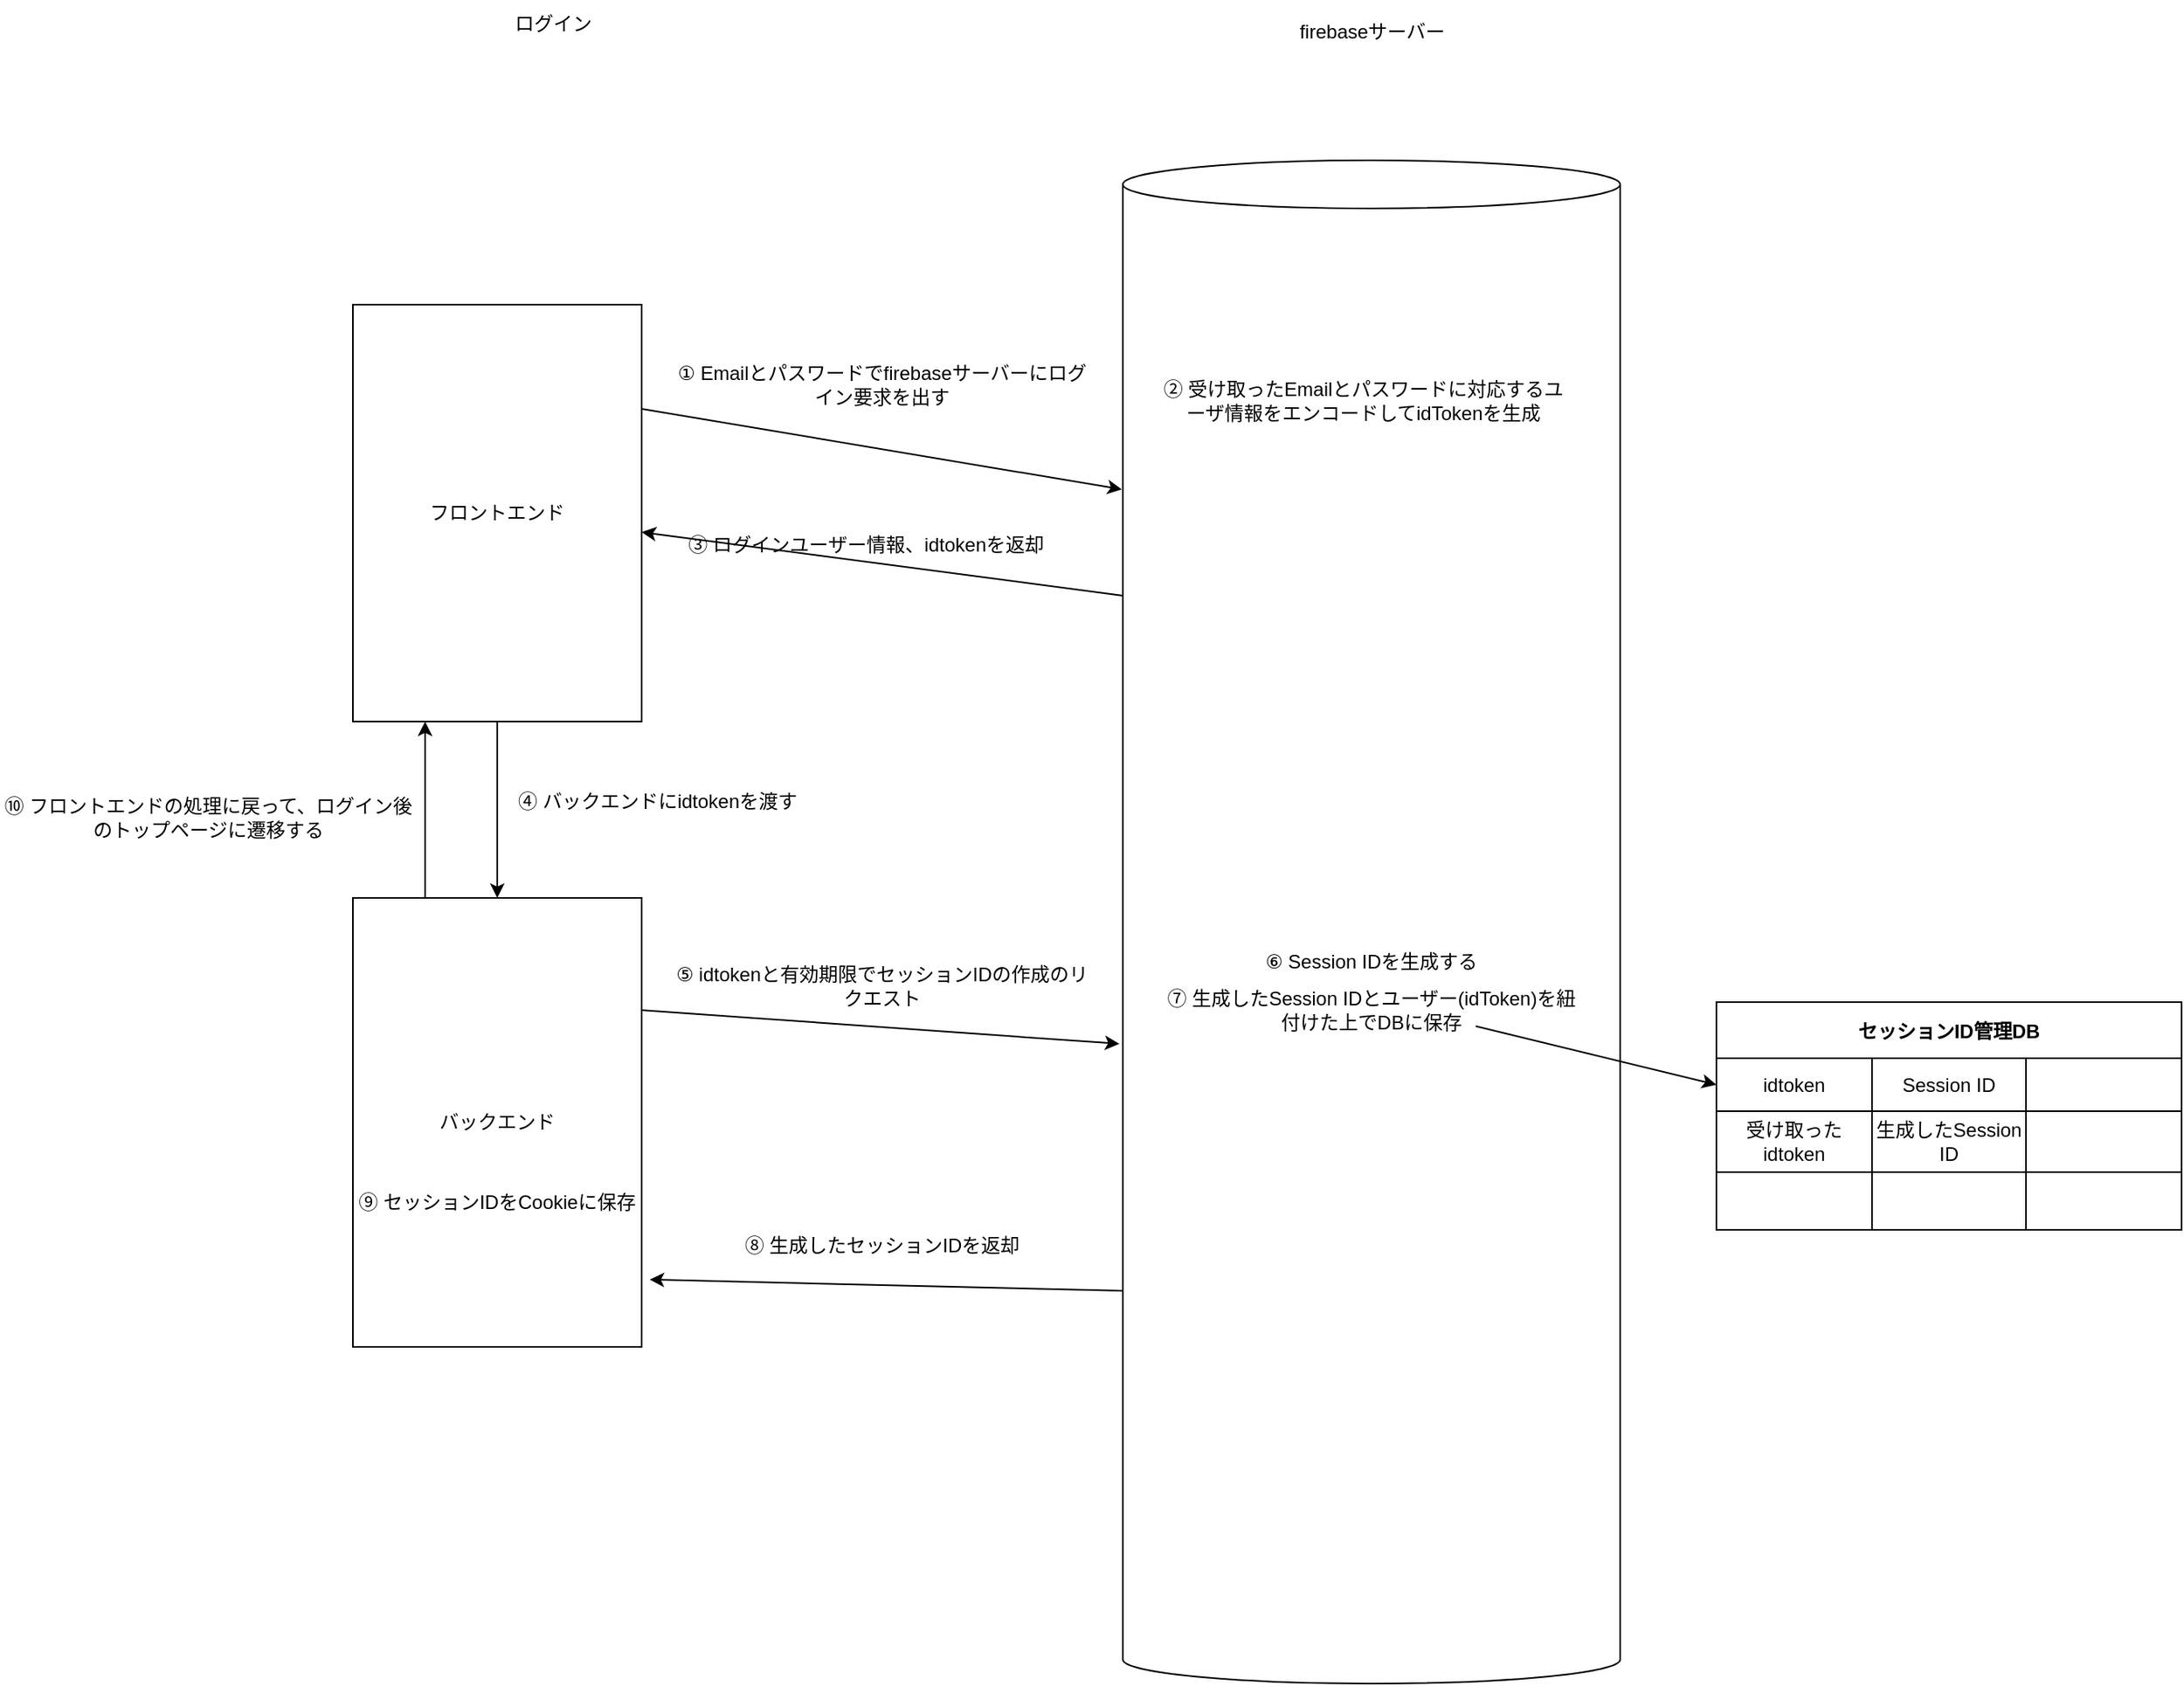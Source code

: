 <mxfile>
    <diagram id="KMWe3To8BXBOkswoU09a" name="ページ1">
        <mxGraphModel dx="415" dy="1403" grid="1" gridSize="10" guides="1" tooltips="0" connect="1" arrows="1" fold="1" page="0" pageScale="1" pageWidth="827" pageHeight="1169" math="0" shadow="0">
            <root>
                <mxCell id="0"/>
                <mxCell id="1" parent="0"/>
                <mxCell id="90" style="edgeStyle=none;html=1;exitX=0.5;exitY=1;exitDx=0;exitDy=0;entryX=0.5;entryY=0;entryDx=0;entryDy=0;" parent="1" source="77" target="78" edge="1">
                    <mxGeometry relative="1" as="geometry"/>
                </mxCell>
                <mxCell id="77" value="フロントエンド" style="whiteSpace=wrap;html=1;" parent="1" vertex="1">
                    <mxGeometry x="810" y="-380" width="180" height="260" as="geometry"/>
                </mxCell>
                <mxCell id="82" style="edgeStyle=none;html=1;exitX=0.006;exitY=0.286;exitDx=0;exitDy=0;exitPerimeter=0;" parent="1" source="16" target="77" edge="1">
                    <mxGeometry relative="1" as="geometry"/>
                </mxCell>
                <mxCell id="110" style="edgeStyle=none;html=1;exitX=0;exitY=0;exitDx=0;exitDy=705;exitPerimeter=0;" parent="1" source="16" edge="1">
                    <mxGeometry relative="1" as="geometry">
                        <mxPoint x="995" y="228" as="targetPoint"/>
                    </mxGeometry>
                </mxCell>
                <mxCell id="16" value="" style="shape=cylinder3;whiteSpace=wrap;html=1;boundedLbl=1;backgroundOutline=1;size=15;" parent="1" vertex="1">
                    <mxGeometry x="1290" y="-470" width="310" height="950" as="geometry"/>
                </mxCell>
                <mxCell id="24" value="ログイン" style="text;html=1;strokeColor=none;fillColor=none;align=center;verticalAlign=middle;whiteSpace=wrap;rounded=0;" parent="1" vertex="1">
                    <mxGeometry x="900" y="-570" width="70" height="30" as="geometry"/>
                </mxCell>
                <mxCell id="27" value="&lt;span&gt;firebaseサーバー&lt;/span&gt;" style="text;html=1;align=center;verticalAlign=middle;resizable=0;points=[];autosize=1;strokeColor=none;" parent="1" vertex="1">
                    <mxGeometry x="1390" y="-560" width="110" height="20" as="geometry"/>
                </mxCell>
                <mxCell id="79" style="edgeStyle=none;html=1;exitX=1;exitY=0.25;exitDx=0;exitDy=0;entryX=-0.002;entryY=0.216;entryDx=0;entryDy=0;entryPerimeter=0;" parent="1" source="77" target="16" edge="1">
                    <mxGeometry relative="1" as="geometry"/>
                </mxCell>
                <mxCell id="92" style="edgeStyle=none;html=1;exitX=1;exitY=0.25;exitDx=0;exitDy=0;entryX=-0.007;entryY=0.58;entryDx=0;entryDy=0;entryPerimeter=0;" parent="1" source="78" target="16" edge="1">
                    <mxGeometry relative="1" as="geometry"/>
                </mxCell>
                <mxCell id="112" style="edgeStyle=none;html=1;exitX=0.25;exitY=0;exitDx=0;exitDy=0;entryX=0.25;entryY=1;entryDx=0;entryDy=0;" parent="1" source="78" target="77" edge="1">
                    <mxGeometry relative="1" as="geometry"/>
                </mxCell>
                <mxCell id="78" value="バックエンド" style="whiteSpace=wrap;html=1;" parent="1" vertex="1">
                    <mxGeometry x="810" y="-10" width="180" height="280" as="geometry"/>
                </mxCell>
                <mxCell id="80" value="① Emailとパスワードでfirebaseサーバーにログイン要求を出す" style="text;html=1;strokeColor=none;fillColor=none;align=center;verticalAlign=middle;whiteSpace=wrap;rounded=0;" parent="1" vertex="1">
                    <mxGeometry x="1010" y="-340" width="260" height="20" as="geometry"/>
                </mxCell>
                <mxCell id="83" value="② 受け取ったEmailとパスワードに対応するユーザ情報をエンコードしてidTokenを生成" style="text;html=1;strokeColor=none;fillColor=none;align=center;verticalAlign=middle;whiteSpace=wrap;rounded=0;" parent="1" vertex="1">
                    <mxGeometry x="1310" y="-330" width="260" height="20" as="geometry"/>
                </mxCell>
                <mxCell id="84" value="③ ログインユーザー情報、idtokenを返却" style="text;html=1;strokeColor=none;fillColor=none;align=center;verticalAlign=middle;whiteSpace=wrap;rounded=0;" parent="1" vertex="1">
                    <mxGeometry x="1000" y="-240" width="260" height="20" as="geometry"/>
                </mxCell>
                <mxCell id="91" value="④ バックエンドにidtokenを渡す" style="text;html=1;strokeColor=none;fillColor=none;align=center;verticalAlign=middle;whiteSpace=wrap;rounded=0;" parent="1" vertex="1">
                    <mxGeometry x="900" y="-80" width="200" height="20" as="geometry"/>
                </mxCell>
                <mxCell id="93" value="⑤ idtokenと有効期限でセッションIDの作成のリクエスト" style="text;html=1;strokeColor=none;fillColor=none;align=center;verticalAlign=middle;whiteSpace=wrap;rounded=0;" parent="1" vertex="1">
                    <mxGeometry x="1010" y="35" width="260" height="20" as="geometry"/>
                </mxCell>
                <mxCell id="94" value="⑥ Session IDを生成する" style="text;html=1;strokeColor=none;fillColor=none;align=center;verticalAlign=middle;whiteSpace=wrap;rounded=0;" parent="1" vertex="1">
                    <mxGeometry x="1315" y="20" width="260" height="20" as="geometry"/>
                </mxCell>
                <mxCell id="109" style="edgeStyle=none;html=1;exitX=0.75;exitY=1;exitDx=0;exitDy=0;entryX=0;entryY=0.5;entryDx=0;entryDy=0;" parent="1" source="95" target="97" edge="1">
                    <mxGeometry relative="1" as="geometry"/>
                </mxCell>
                <mxCell id="95" value="⑦ 生成したSession IDとユーザー(idToken)を紐付けた上でDBに保存" style="text;html=1;strokeColor=none;fillColor=none;align=center;verticalAlign=middle;whiteSpace=wrap;rounded=0;" parent="1" vertex="1">
                    <mxGeometry x="1315" y="50" width="260" height="20" as="geometry"/>
                </mxCell>
                <mxCell id="96" value="セッションID管理DB" style="shape=table;startSize=35;container=1;collapsible=0;childLayout=tableLayout;fontStyle=1;align=center;pointerEvents=1;" parent="1" vertex="1">
                    <mxGeometry x="1660" y="55" width="290" height="142" as="geometry"/>
                </mxCell>
                <mxCell id="97" value="" style="shape=partialRectangle;html=1;whiteSpace=wrap;collapsible=0;dropTarget=0;pointerEvents=0;fillColor=none;top=0;left=0;bottom=0;right=0;points=[[0,0.5],[1,0.5]];portConstraint=eastwest;" parent="96" vertex="1">
                    <mxGeometry y="35" width="290" height="33" as="geometry"/>
                </mxCell>
                <mxCell id="98" value="idtoken" style="shape=partialRectangle;html=1;whiteSpace=wrap;connectable=0;fillColor=none;top=0;left=0;bottom=0;right=0;overflow=hidden;pointerEvents=1;" parent="97" vertex="1">
                    <mxGeometry width="97" height="33" as="geometry"/>
                </mxCell>
                <mxCell id="99" value="Session ID" style="shape=partialRectangle;html=1;whiteSpace=wrap;connectable=0;fillColor=none;top=0;left=0;bottom=0;right=0;overflow=hidden;pointerEvents=1;" parent="97" vertex="1">
                    <mxGeometry x="97" width="96" height="33" as="geometry"/>
                </mxCell>
                <mxCell id="100" value="" style="shape=partialRectangle;html=1;whiteSpace=wrap;connectable=0;fillColor=none;top=0;left=0;bottom=0;right=0;overflow=hidden;pointerEvents=1;" parent="97" vertex="1">
                    <mxGeometry x="193" width="97" height="33" as="geometry"/>
                </mxCell>
                <mxCell id="101" value="" style="shape=partialRectangle;html=1;whiteSpace=wrap;collapsible=0;dropTarget=0;pointerEvents=0;fillColor=none;top=0;left=0;bottom=0;right=0;points=[[0,0.5],[1,0.5]];portConstraint=eastwest;" parent="96" vertex="1">
                    <mxGeometry y="68" width="290" height="38" as="geometry"/>
                </mxCell>
                <mxCell id="102" value="受け取ったidtoken" style="shape=partialRectangle;html=1;whiteSpace=wrap;connectable=0;fillColor=none;top=0;left=0;bottom=0;right=0;overflow=hidden;pointerEvents=1;" parent="101" vertex="1">
                    <mxGeometry width="97" height="38" as="geometry"/>
                </mxCell>
                <mxCell id="103" value="生成したSession ID" style="shape=partialRectangle;html=1;whiteSpace=wrap;connectable=0;fillColor=none;top=0;left=0;bottom=0;right=0;overflow=hidden;pointerEvents=1;" parent="101" vertex="1">
                    <mxGeometry x="97" width="96" height="38" as="geometry"/>
                </mxCell>
                <mxCell id="104" value="" style="shape=partialRectangle;html=1;whiteSpace=wrap;connectable=0;fillColor=none;top=0;left=0;bottom=0;right=0;overflow=hidden;pointerEvents=1;" parent="101" vertex="1">
                    <mxGeometry x="193" width="97" height="38" as="geometry"/>
                </mxCell>
                <mxCell id="105" value="" style="shape=partialRectangle;html=1;whiteSpace=wrap;collapsible=0;dropTarget=0;pointerEvents=0;fillColor=none;top=0;left=0;bottom=0;right=0;points=[[0,0.5],[1,0.5]];portConstraint=eastwest;" parent="96" vertex="1">
                    <mxGeometry y="106" width="290" height="36" as="geometry"/>
                </mxCell>
                <mxCell id="106" value="" style="shape=partialRectangle;html=1;whiteSpace=wrap;connectable=0;fillColor=none;top=0;left=0;bottom=0;right=0;overflow=hidden;pointerEvents=1;" parent="105" vertex="1">
                    <mxGeometry width="97" height="36" as="geometry"/>
                </mxCell>
                <mxCell id="107" value="" style="shape=partialRectangle;html=1;whiteSpace=wrap;connectable=0;fillColor=none;top=0;left=0;bottom=0;right=0;overflow=hidden;pointerEvents=1;" parent="105" vertex="1">
                    <mxGeometry x="97" width="96" height="36" as="geometry"/>
                </mxCell>
                <mxCell id="108" value="" style="shape=partialRectangle;html=1;whiteSpace=wrap;connectable=0;fillColor=none;top=0;left=0;bottom=0;right=0;overflow=hidden;pointerEvents=1;" parent="105" vertex="1">
                    <mxGeometry x="193" width="97" height="36" as="geometry"/>
                </mxCell>
                <mxCell id="111" value="⑧ 生成したセッションIDを返却" style="text;html=1;strokeColor=none;fillColor=none;align=center;verticalAlign=middle;whiteSpace=wrap;rounded=0;" parent="1" vertex="1">
                    <mxGeometry x="1010" y="197" width="260" height="20" as="geometry"/>
                </mxCell>
                <mxCell id="114" value="⑨ セッションIDをCookieに保存" style="text;html=1;strokeColor=none;fillColor=none;align=center;verticalAlign=middle;whiteSpace=wrap;rounded=0;" parent="1" vertex="1">
                    <mxGeometry x="770" y="170" width="260" height="20" as="geometry"/>
                </mxCell>
                <mxCell id="115" value="⑩ フロントエンドの処理に戻って、ログイン後のトップページに遷移する" style="text;html=1;strokeColor=none;fillColor=none;align=center;verticalAlign=middle;whiteSpace=wrap;rounded=0;" parent="1" vertex="1">
                    <mxGeometry x="590" y="-70" width="260" height="20" as="geometry"/>
                </mxCell>
            </root>
        </mxGraphModel>
    </diagram>
</mxfile>